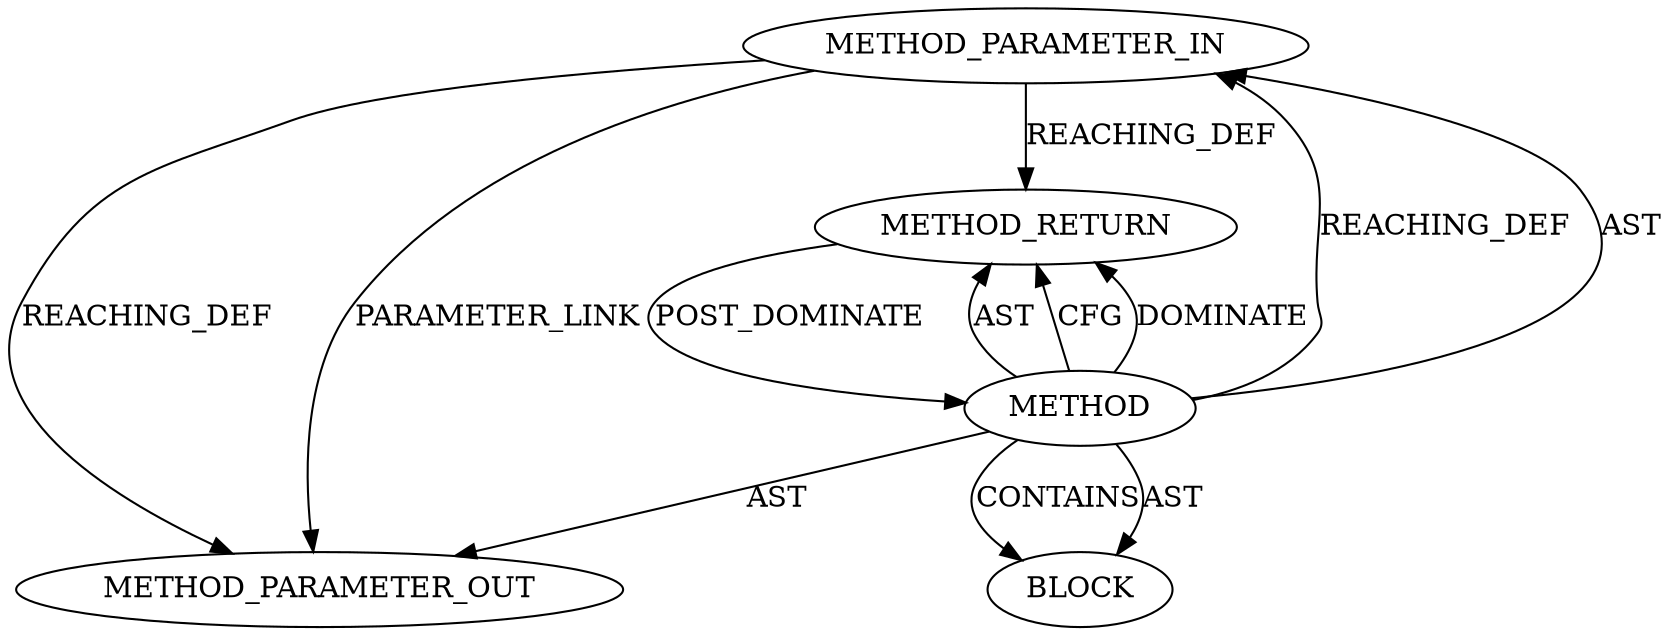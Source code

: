 digraph {
  13295 [label=METHOD_PARAMETER_OUT ORDER=1 CODE="p1" IS_VARIADIC=false TYPE_FULL_NAME="ANY" EVALUATION_STRATEGY="BY_VALUE" INDEX=1 NAME="p1"]
  12090 [label=METHOD_PARAMETER_IN ORDER=1 CODE="p1" IS_VARIADIC=false TYPE_FULL_NAME="ANY" EVALUATION_STRATEGY="BY_VALUE" INDEX=1 NAME="p1"]
  12092 [label=METHOD_RETURN ORDER=2 CODE="RET" TYPE_FULL_NAME="ANY" EVALUATION_STRATEGY="BY_VALUE"]
  12089 [label=METHOD AST_PARENT_TYPE="NAMESPACE_BLOCK" AST_PARENT_FULL_NAME="<global>" ORDER=0 CODE="<empty>" FULL_NAME="sendpage_ok" IS_EXTERNAL=true FILENAME="<empty>" SIGNATURE="" NAME="sendpage_ok"]
  12091 [label=BLOCK ORDER=1 ARGUMENT_INDEX=1 CODE="<empty>" TYPE_FULL_NAME="ANY"]
  12092 -> 12089 [label=POST_DOMINATE ]
  12089 -> 12092 [label=AST ]
  12089 -> 12091 [label=CONTAINS ]
  12089 -> 12092 [label=CFG ]
  12089 -> 12090 [label=REACHING_DEF VARIABLE=""]
  12089 -> 13295 [label=AST ]
  12089 -> 12092 [label=DOMINATE ]
  12090 -> 12092 [label=REACHING_DEF VARIABLE="p1"]
  12089 -> 12091 [label=AST ]
  12090 -> 13295 [label=REACHING_DEF VARIABLE="p1"]
  12089 -> 12090 [label=AST ]
  12090 -> 13295 [label=PARAMETER_LINK ]
}
